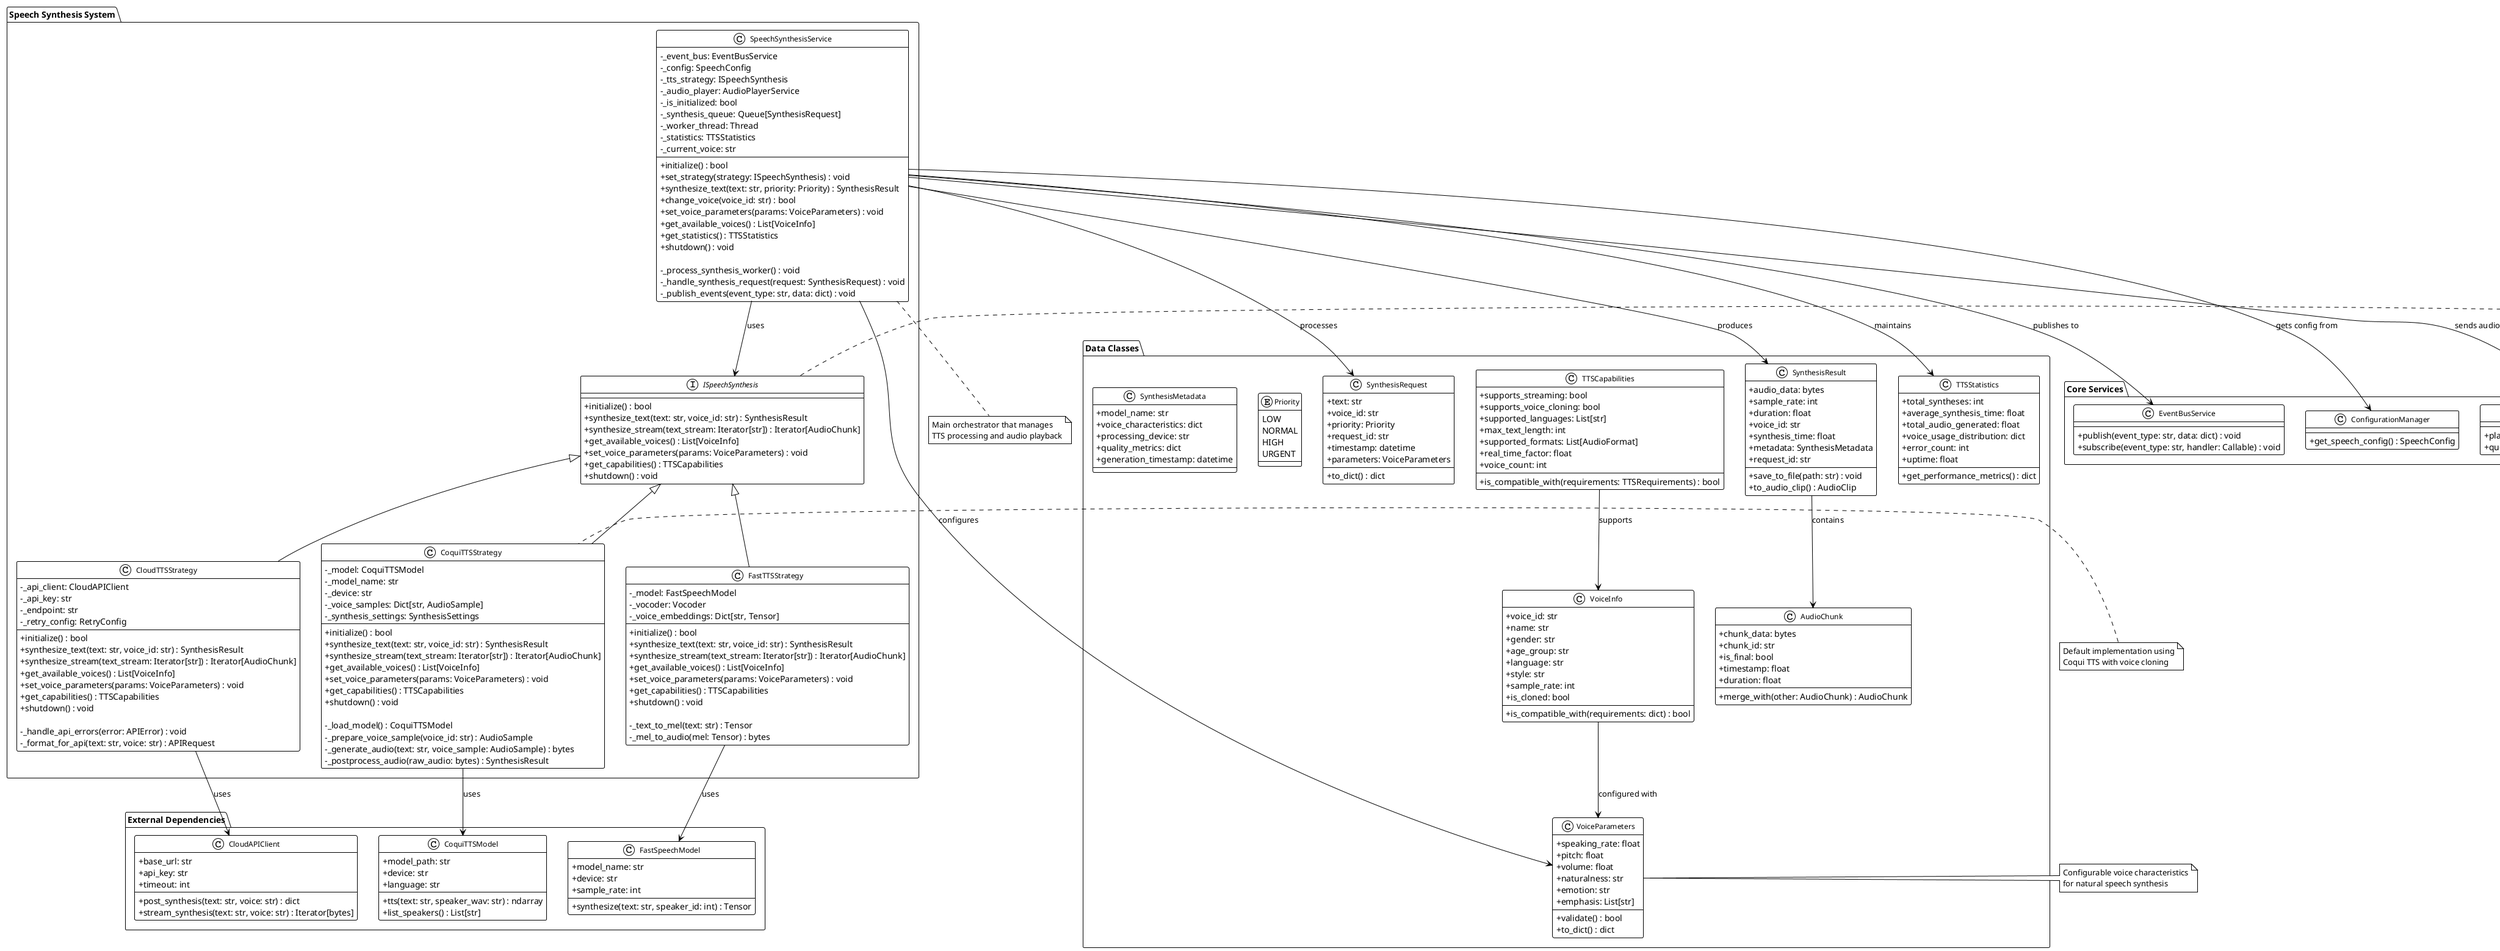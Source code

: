 @startuml Speech Synthesis Class Diagram
!theme plain
skinparam classAttributeIconSize 0
skinparam classFontSize 12
skinparam packageFontSize 14

package "Speech Synthesis System" {
    
    ' Strategy Pattern Interface
    interface ISpeechSynthesis {
        +initialize() : bool
        +synthesize_text(text: str, voice_id: str) : SynthesisResult
        +synthesize_stream(text_stream: Iterator[str]) : Iterator[AudioChunk]
        +get_available_voices() : List[VoiceInfo]
        +set_voice_parameters(params: VoiceParameters) : void
        +get_capabilities() : TTSCapabilities
        +shutdown() : void
    }
    
    ' Main Service Class
    class SpeechSynthesisService {
        -_event_bus: EventBusService
        -_config: SpeechConfig
        -_tts_strategy: ISpeechSynthesis
        -_audio_player: AudioPlayerService
        -_is_initialized: bool
        -_synthesis_queue: Queue[SynthesisRequest]
        -_worker_thread: Thread
        -_statistics: TTSStatistics
        -_current_voice: str
        
        +initialize() : bool
        +set_strategy(strategy: ISpeechSynthesis) : void
        +synthesize_text(text: str, priority: Priority) : SynthesisResult
        +change_voice(voice_id: str) : bool
        +set_voice_parameters(params: VoiceParameters) : void
        +get_available_voices() : List[VoiceInfo]
        +get_statistics() : TTSStatistics
        +shutdown() : void
        
        -_process_synthesis_worker() : void
        -_handle_synthesis_request(request: SynthesisRequest) : void
        -_publish_events(event_type: str, data: dict) : void
    }
    
    ' Concrete Strategy Implementations
    class CoquiTTSStrategy {
        -_model: CoquiTTSModel
        -_model_name: str
        -_device: str
        -_voice_samples: Dict[str, AudioSample]
        -_synthesis_settings: SynthesisSettings
        
        +initialize() : bool
        +synthesize_text(text: str, voice_id: str) : SynthesisResult
        +synthesize_stream(text_stream: Iterator[str]) : Iterator[AudioChunk]
        +get_available_voices() : List[VoiceInfo]
        +set_voice_parameters(params: VoiceParameters) : void
        +get_capabilities() : TTSCapabilities
        +shutdown() : void
        
        -_load_model() : CoquiTTSModel
        -_prepare_voice_sample(voice_id: str) : AudioSample
        -_generate_audio(text: str, voice_sample: AudioSample) : bytes
        -_postprocess_audio(raw_audio: bytes) : SynthesisResult
    }
    
    class FastTTSStrategy {
        -_model: FastSpeechModel
        -_vocoder: Vocoder
        -_voice_embeddings: Dict[str, Tensor]
        
        +initialize() : bool
        +synthesize_text(text: str, voice_id: str) : SynthesisResult
        +synthesize_stream(text_stream: Iterator[str]) : Iterator[AudioChunk]
        +get_available_voices() : List[VoiceInfo]
        +set_voice_parameters(params: VoiceParameters) : void
        +get_capabilities() : TTSCapabilities
        +shutdown() : void
        
        -_text_to_mel(text: str) : Tensor
        -_mel_to_audio(mel: Tensor) : bytes
    }
    
    class CloudTTSStrategy {
        -_api_client: CloudAPIClient
        -_api_key: str
        -_endpoint: str
        -_retry_config: RetryConfig
        
        +initialize() : bool
        +synthesize_text(text: str, voice_id: str) : SynthesisResult
        +synthesize_stream(text_stream: Iterator[str]) : Iterator[AudioChunk]
        +get_available_voices() : List[VoiceInfo]
        +set_voice_parameters(params: VoiceParameters) : void
        +get_capabilities() : TTSCapabilities
        +shutdown() : void
        
        -_handle_api_errors(error: APIError) : void
        -_format_for_api(text: str, voice: str) : APIRequest
    }
}

package "Data Classes" {
    class SynthesisRequest {
        +text: str
        +voice_id: str
        +priority: Priority
        +request_id: str
        +timestamp: datetime
        +parameters: VoiceParameters
        
        +to_dict() : dict
    }
    
    class SynthesisResult {
        +audio_data: bytes
        +sample_rate: int
        +duration: float
        +voice_id: str
        +synthesis_time: float
        +metadata: SynthesisMetadata
        +request_id: str
        
        +save_to_file(path: str) : void
        +to_audio_clip() : AudioClip
    }
    
    class AudioChunk {
        +chunk_data: bytes
        +chunk_id: str
        +is_final: bool
        +timestamp: float
        +duration: float
        
        +merge_with(other: AudioChunk) : AudioChunk
    }
    
    class VoiceInfo {
        +voice_id: str
        +name: str
        +gender: str
        +age_group: str
        +language: str
        +style: str
        +sample_rate: int
        +is_cloned: bool
        
        +is_compatible_with(requirements: dict) : bool
    }
    
    class VoiceParameters {
        +speaking_rate: float
        +pitch: float
        +volume: float
        +naturalness: str
        +emotion: str
        +emphasis: List[str]
        
        +validate() : bool
        +to_dict() : dict
    }
    
    class TTSCapabilities {
        +supports_streaming: bool
        +supports_voice_cloning: bool
        +supported_languages: List[str]
        +max_text_length: int
        +supported_formats: List[AudioFormat]
        +real_time_factor: float
        +voice_count: int
        
        +is_compatible_with(requirements: TTSRequirements) : bool
    }
    
    class TTSStatistics {
        +total_syntheses: int
        +average_synthesis_time: float
        +total_audio_generated: float
        +voice_usage_distribution: dict
        +error_count: int
        +uptime: float
        
        +get_performance_metrics() : dict
    }
    
    enum Priority {
        LOW
        NORMAL
        HIGH
        URGENT
    }
    
    class SynthesisMetadata {
        +model_name: str
        +voice_characteristics: dict
        +processing_device: str
        +quality_metrics: dict
        +generation_timestamp: datetime
    }
}

package "External Dependencies" {
    class CoquiTTSModel {
        +model_path: str
        +device: str
        +language: str
        
        +tts(text: str, speaker_wav: str) : ndarray
        +list_speakers() : List[str]
    }
    
    class FastSpeechModel {
        +model_name: str
        +device: str
        +sample_rate: int
        
        +synthesize(text: str, speaker_id: int) : Tensor
    }
    
    class CloudAPIClient {
        +base_url: str
        +api_key: str
        +timeout: int
        
        +post_synthesis(text: str, voice: str) : dict
        +stream_synthesis(text: str, voice: str) : Iterator[bytes]
    }
}

package "Core Services" {
    class EventBusService {
        +publish(event_type: str, data: dict) : void
        +subscribe(event_type: str, handler: Callable) : void
    }
    
    class ConfigurationManager {
        +get_speech_config() : SpeechConfig
    }
    
    class AudioPlayerService {
        +play_audio(audio_clip: AudioClip) : void
        +queue_audio(audio_clip: AudioClip, priority: Priority) : void
    }
}

' Relationships
ISpeechSynthesis <|-- CoquiTTSStrategy
ISpeechSynthesis <|-- FastTTSStrategy
ISpeechSynthesis <|-- CloudTTSStrategy

SpeechSynthesisService --> ISpeechSynthesis : uses
SpeechSynthesisService --> EventBusService : publishes to
SpeechSynthesisService --> ConfigurationManager : gets config from
SpeechSynthesisService --> AudioPlayerService : sends audio to

CoquiTTSStrategy --> CoquiTTSModel : uses
FastTTSStrategy --> FastSpeechModel : uses
CloudTTSStrategy --> CloudAPIClient : uses

SpeechSynthesisService --> SynthesisRequest : processes
SpeechSynthesisService --> SynthesisResult : produces
SpeechSynthesisService --> TTSStatistics : maintains
SpeechSynthesisService --> VoiceParameters : configures

SynthesisResult --> AudioChunk : contains
VoiceInfo --> VoiceParameters : configured with
TTSCapabilities --> VoiceInfo : supports

' Notes
note right of ISpeechSynthesis : Strategy Pattern Interface\nAllows swapping between different\nTTS implementations
note bottom of SpeechSynthesisService : Main orchestrator that manages\nTTS processing and audio playback
note left of CoquiTTSStrategy : Default implementation using\nCoqui TTS with voice cloning
note right of VoiceParameters : Configurable voice characteristics\nfor natural speech synthesis

@enduml
